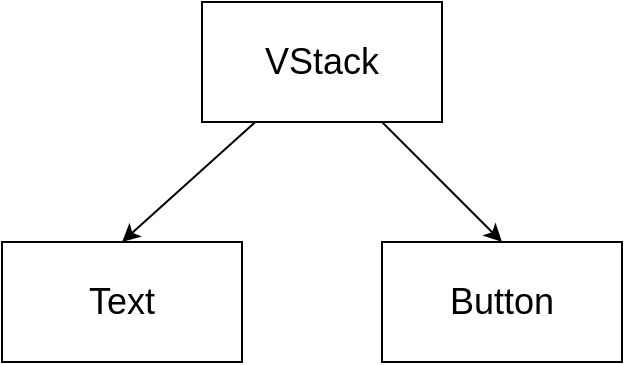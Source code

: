 <mxfile version="16.6.4" type="device"><diagram id="FuUX5GRGcLOfVH83bcn3" name="Page-1"><mxGraphModel dx="1134" dy="667" grid="1" gridSize="10" guides="1" tooltips="1" connect="1" arrows="1" fold="1" page="1" pageScale="1" pageWidth="850" pageHeight="1100" math="0" shadow="0"><root><mxCell id="0"/><mxCell id="1" parent="0"/><mxCell id="GkGMobrrxMPeeCsrpn6E-1" value="&lt;font style=&quot;font-size: 18px&quot;&gt;VStack&lt;/font&gt;" style="rounded=0;whiteSpace=wrap;html=1;" vertex="1" parent="1"><mxGeometry x="190" y="60" width="120" height="60" as="geometry"/></mxCell><mxCell id="GkGMobrrxMPeeCsrpn6E-2" value="&lt;span style=&quot;font-size: 18px&quot;&gt;Text&lt;/span&gt;" style="rounded=0;whiteSpace=wrap;html=1;" vertex="1" parent="1"><mxGeometry x="90" y="180" width="120" height="60" as="geometry"/></mxCell><mxCell id="GkGMobrrxMPeeCsrpn6E-3" value="&lt;span style=&quot;font-size: 18px&quot;&gt;Button&lt;/span&gt;" style="rounded=0;whiteSpace=wrap;html=1;" vertex="1" parent="1"><mxGeometry x="280" y="180" width="120" height="60" as="geometry"/></mxCell><mxCell id="GkGMobrrxMPeeCsrpn6E-4" value="" style="endArrow=classic;html=1;rounded=0;fontSize=18;entryX=0.5;entryY=0;entryDx=0;entryDy=0;" edge="1" parent="1" source="GkGMobrrxMPeeCsrpn6E-1" target="GkGMobrrxMPeeCsrpn6E-2"><mxGeometry width="50" height="50" relative="1" as="geometry"><mxPoint x="180" y="180" as="sourcePoint"/><mxPoint x="230" y="130" as="targetPoint"/></mxGeometry></mxCell><mxCell id="GkGMobrrxMPeeCsrpn6E-7" value="" style="endArrow=classic;html=1;rounded=0;fontSize=18;entryX=0.5;entryY=0;entryDx=0;entryDy=0;exitX=0.75;exitY=1;exitDx=0;exitDy=0;" edge="1" parent="1" source="GkGMobrrxMPeeCsrpn6E-1" target="GkGMobrrxMPeeCsrpn6E-3"><mxGeometry width="50" height="50" relative="1" as="geometry"><mxPoint x="231.393" y="130" as="sourcePoint"/><mxPoint x="177.04" y="187" as="targetPoint"/></mxGeometry></mxCell></root></mxGraphModel></diagram></mxfile>